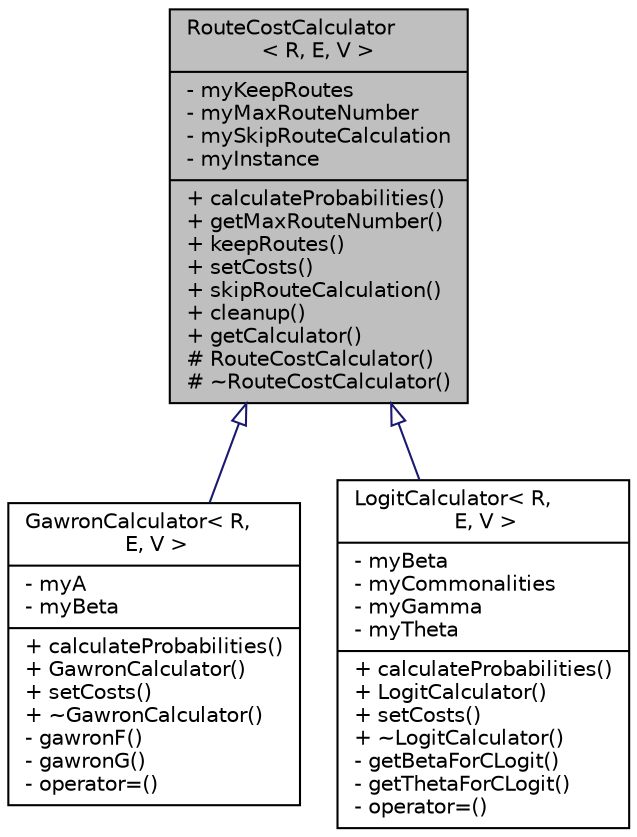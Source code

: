 digraph "RouteCostCalculator&lt; R, E, V &gt;"
{
  edge [fontname="Helvetica",fontsize="10",labelfontname="Helvetica",labelfontsize="10"];
  node [fontname="Helvetica",fontsize="10",shape=record];
  Node0 [label="{RouteCostCalculator\l\< R, E, V \>\n|- myKeepRoutes\l- myMaxRouteNumber\l- mySkipRouteCalculation\l- myInstance\l|+ calculateProbabilities()\l+ getMaxRouteNumber()\l+ keepRoutes()\l+ setCosts()\l+ skipRouteCalculation()\l+ cleanup()\l+ getCalculator()\l# RouteCostCalculator()\l# ~RouteCostCalculator()\l}",height=0.2,width=0.4,color="black", fillcolor="grey75", style="filled", fontcolor="black"];
  Node0 -> Node1 [dir="back",color="midnightblue",fontsize="10",style="solid",arrowtail="onormal",fontname="Helvetica"];
  Node1 [label="{GawronCalculator\< R,\l E, V \>\n|- myA\l- myBeta\l|+ calculateProbabilities()\l+ GawronCalculator()\l+ setCosts()\l+ ~GawronCalculator()\l- gawronF()\l- gawronG()\l- operator=()\l}",height=0.2,width=0.4,color="black", fillcolor="white", style="filled",URL="$d3/d23/class_gawron_calculator.html",tooltip="Cost calculation with Gawron&#39;s method. "];
  Node0 -> Node2 [dir="back",color="midnightblue",fontsize="10",style="solid",arrowtail="onormal",fontname="Helvetica"];
  Node2 [label="{LogitCalculator\< R,\l E, V \>\n|- myBeta\l- myCommonalities\l- myGamma\l- myTheta\l|+ calculateProbabilities()\l+ LogitCalculator()\l+ setCosts()\l+ ~LogitCalculator()\l- getBetaForCLogit()\l- getThetaForCLogit()\l- operator=()\l}",height=0.2,width=0.4,color="black", fillcolor="white", style="filled",URL="$d7/d30/class_logit_calculator.html",tooltip="Cost calculation with c-logit or logit method. "];
}
